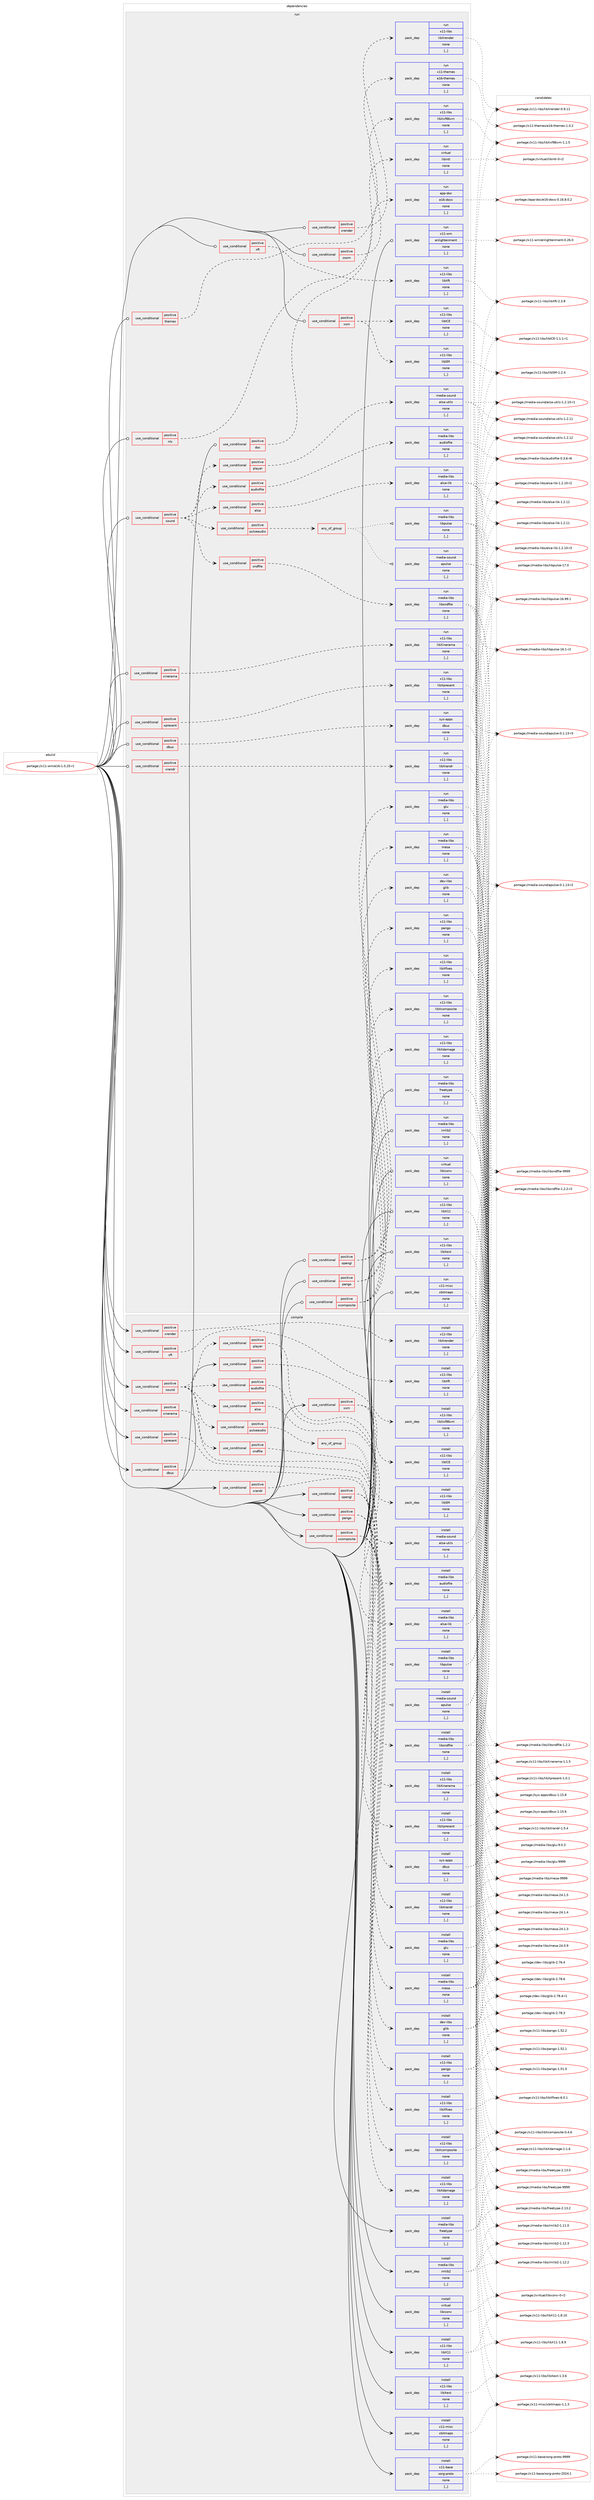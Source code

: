 digraph prolog {

# *************
# Graph options
# *************

newrank=true;
concentrate=true;
compound=true;
graph [rankdir=LR,fontname=Helvetica,fontsize=10,ranksep=1.5];#, ranksep=2.5, nodesep=0.2];
edge  [arrowhead=vee];
node  [fontname=Helvetica,fontsize=10];

# **********
# The ebuild
# **********

subgraph cluster_leftcol {
color=gray;
label=<<i>ebuild</i>>;
id [label="portage://x11-wm/e16-1.0.25-r1", color=red, width=4, href="../x11-wm/e16-1.0.25-r1.svg"];
}

# ****************
# The dependencies
# ****************

subgraph cluster_midcol {
color=gray;
label=<<i>dependencies</i>>;
subgraph cluster_compile {
fillcolor="#eeeeee";
style=filled;
label=<<i>compile</i>>;
subgraph cond580 {
dependency3620 [label=<<TABLE BORDER="0" CELLBORDER="1" CELLSPACING="0" CELLPADDING="4"><TR><TD ROWSPAN="3" CELLPADDING="10">use_conditional</TD></TR><TR><TD>positive</TD></TR><TR><TD>dbus</TD></TR></TABLE>>, shape=none, color=red];
subgraph pack2978 {
dependency3621 [label=<<TABLE BORDER="0" CELLBORDER="1" CELLSPACING="0" CELLPADDING="4" WIDTH="220"><TR><TD ROWSPAN="6" CELLPADDING="30">pack_dep</TD></TR><TR><TD WIDTH="110">install</TD></TR><TR><TD>sys-apps</TD></TR><TR><TD>dbus</TD></TR><TR><TD>none</TD></TR><TR><TD>[,,]</TD></TR></TABLE>>, shape=none, color=blue];
}
dependency3620:e -> dependency3621:w [weight=20,style="dashed",arrowhead="vee"];
}
id:e -> dependency3620:w [weight=20,style="solid",arrowhead="vee"];
subgraph cond581 {
dependency3622 [label=<<TABLE BORDER="0" CELLBORDER="1" CELLSPACING="0" CELLPADDING="4"><TR><TD ROWSPAN="3" CELLPADDING="10">use_conditional</TD></TR><TR><TD>positive</TD></TR><TR><TD>opengl</TD></TR></TABLE>>, shape=none, color=red];
subgraph pack2979 {
dependency3623 [label=<<TABLE BORDER="0" CELLBORDER="1" CELLSPACING="0" CELLPADDING="4" WIDTH="220"><TR><TD ROWSPAN="6" CELLPADDING="30">pack_dep</TD></TR><TR><TD WIDTH="110">install</TD></TR><TR><TD>media-libs</TD></TR><TR><TD>glu</TD></TR><TR><TD>none</TD></TR><TR><TD>[,,]</TD></TR></TABLE>>, shape=none, color=blue];
}
dependency3622:e -> dependency3623:w [weight=20,style="dashed",arrowhead="vee"];
subgraph pack2980 {
dependency3624 [label=<<TABLE BORDER="0" CELLBORDER="1" CELLSPACING="0" CELLPADDING="4" WIDTH="220"><TR><TD ROWSPAN="6" CELLPADDING="30">pack_dep</TD></TR><TR><TD WIDTH="110">install</TD></TR><TR><TD>media-libs</TD></TR><TR><TD>mesa</TD></TR><TR><TD>none</TD></TR><TR><TD>[,,]</TD></TR></TABLE>>, shape=none, color=blue];
}
dependency3622:e -> dependency3624:w [weight=20,style="dashed",arrowhead="vee"];
}
id:e -> dependency3622:w [weight=20,style="solid",arrowhead="vee"];
subgraph cond582 {
dependency3625 [label=<<TABLE BORDER="0" CELLBORDER="1" CELLSPACING="0" CELLPADDING="4"><TR><TD ROWSPAN="3" CELLPADDING="10">use_conditional</TD></TR><TR><TD>positive</TD></TR><TR><TD>pango</TD></TR></TABLE>>, shape=none, color=red];
subgraph pack2981 {
dependency3626 [label=<<TABLE BORDER="0" CELLBORDER="1" CELLSPACING="0" CELLPADDING="4" WIDTH="220"><TR><TD ROWSPAN="6" CELLPADDING="30">pack_dep</TD></TR><TR><TD WIDTH="110">install</TD></TR><TR><TD>dev-libs</TD></TR><TR><TD>glib</TD></TR><TR><TD>none</TD></TR><TR><TD>[,,]</TD></TR></TABLE>>, shape=none, color=blue];
}
dependency3625:e -> dependency3626:w [weight=20,style="dashed",arrowhead="vee"];
subgraph pack2982 {
dependency3627 [label=<<TABLE BORDER="0" CELLBORDER="1" CELLSPACING="0" CELLPADDING="4" WIDTH="220"><TR><TD ROWSPAN="6" CELLPADDING="30">pack_dep</TD></TR><TR><TD WIDTH="110">install</TD></TR><TR><TD>x11-libs</TD></TR><TR><TD>pango</TD></TR><TR><TD>none</TD></TR><TR><TD>[,,]</TD></TR></TABLE>>, shape=none, color=blue];
}
dependency3625:e -> dependency3627:w [weight=20,style="dashed",arrowhead="vee"];
}
id:e -> dependency3625:w [weight=20,style="solid",arrowhead="vee"];
subgraph cond583 {
dependency3628 [label=<<TABLE BORDER="0" CELLBORDER="1" CELLSPACING="0" CELLPADDING="4"><TR><TD ROWSPAN="3" CELLPADDING="10">use_conditional</TD></TR><TR><TD>positive</TD></TR><TR><TD>sound</TD></TR></TABLE>>, shape=none, color=red];
subgraph cond584 {
dependency3629 [label=<<TABLE BORDER="0" CELLBORDER="1" CELLSPACING="0" CELLPADDING="4"><TR><TD ROWSPAN="3" CELLPADDING="10">use_conditional</TD></TR><TR><TD>positive</TD></TR><TR><TD>alsa</TD></TR></TABLE>>, shape=none, color=red];
subgraph pack2983 {
dependency3630 [label=<<TABLE BORDER="0" CELLBORDER="1" CELLSPACING="0" CELLPADDING="4" WIDTH="220"><TR><TD ROWSPAN="6" CELLPADDING="30">pack_dep</TD></TR><TR><TD WIDTH="110">install</TD></TR><TR><TD>media-libs</TD></TR><TR><TD>alsa-lib</TD></TR><TR><TD>none</TD></TR><TR><TD>[,,]</TD></TR></TABLE>>, shape=none, color=blue];
}
dependency3629:e -> dependency3630:w [weight=20,style="dashed",arrowhead="vee"];
}
dependency3628:e -> dependency3629:w [weight=20,style="dashed",arrowhead="vee"];
subgraph cond585 {
dependency3631 [label=<<TABLE BORDER="0" CELLBORDER="1" CELLSPACING="0" CELLPADDING="4"><TR><TD ROWSPAN="3" CELLPADDING="10">use_conditional</TD></TR><TR><TD>positive</TD></TR><TR><TD>player</TD></TR></TABLE>>, shape=none, color=red];
subgraph pack2984 {
dependency3632 [label=<<TABLE BORDER="0" CELLBORDER="1" CELLSPACING="0" CELLPADDING="4" WIDTH="220"><TR><TD ROWSPAN="6" CELLPADDING="30">pack_dep</TD></TR><TR><TD WIDTH="110">install</TD></TR><TR><TD>media-sound</TD></TR><TR><TD>alsa-utils</TD></TR><TR><TD>none</TD></TR><TR><TD>[,,]</TD></TR></TABLE>>, shape=none, color=blue];
}
dependency3631:e -> dependency3632:w [weight=20,style="dashed",arrowhead="vee"];
}
dependency3628:e -> dependency3631:w [weight=20,style="dashed",arrowhead="vee"];
subgraph cond586 {
dependency3633 [label=<<TABLE BORDER="0" CELLBORDER="1" CELLSPACING="0" CELLPADDING="4"><TR><TD ROWSPAN="3" CELLPADDING="10">use_conditional</TD></TR><TR><TD>positive</TD></TR><TR><TD>pulseaudio</TD></TR></TABLE>>, shape=none, color=red];
subgraph any64 {
dependency3634 [label=<<TABLE BORDER="0" CELLBORDER="1" CELLSPACING="0" CELLPADDING="4"><TR><TD CELLPADDING="10">any_of_group</TD></TR></TABLE>>, shape=none, color=red];subgraph pack2985 {
dependency3635 [label=<<TABLE BORDER="0" CELLBORDER="1" CELLSPACING="0" CELLPADDING="4" WIDTH="220"><TR><TD ROWSPAN="6" CELLPADDING="30">pack_dep</TD></TR><TR><TD WIDTH="110">install</TD></TR><TR><TD>media-libs</TD></TR><TR><TD>libpulse</TD></TR><TR><TD>none</TD></TR><TR><TD>[,,]</TD></TR></TABLE>>, shape=none, color=blue];
}
dependency3634:e -> dependency3635:w [weight=20,style="dotted",arrowhead="oinv"];
subgraph pack2986 {
dependency3636 [label=<<TABLE BORDER="0" CELLBORDER="1" CELLSPACING="0" CELLPADDING="4" WIDTH="220"><TR><TD ROWSPAN="6" CELLPADDING="30">pack_dep</TD></TR><TR><TD WIDTH="110">install</TD></TR><TR><TD>media-sound</TD></TR><TR><TD>apulse</TD></TR><TR><TD>none</TD></TR><TR><TD>[,,]</TD></TR></TABLE>>, shape=none, color=blue];
}
dependency3634:e -> dependency3636:w [weight=20,style="dotted",arrowhead="oinv"];
}
dependency3633:e -> dependency3634:w [weight=20,style="dashed",arrowhead="vee"];
}
dependency3628:e -> dependency3633:w [weight=20,style="dashed",arrowhead="vee"];
subgraph cond587 {
dependency3637 [label=<<TABLE BORDER="0" CELLBORDER="1" CELLSPACING="0" CELLPADDING="4"><TR><TD ROWSPAN="3" CELLPADDING="10">use_conditional</TD></TR><TR><TD>positive</TD></TR><TR><TD>audiofile</TD></TR></TABLE>>, shape=none, color=red];
subgraph pack2987 {
dependency3638 [label=<<TABLE BORDER="0" CELLBORDER="1" CELLSPACING="0" CELLPADDING="4" WIDTH="220"><TR><TD ROWSPAN="6" CELLPADDING="30">pack_dep</TD></TR><TR><TD WIDTH="110">install</TD></TR><TR><TD>media-libs</TD></TR><TR><TD>audiofile</TD></TR><TR><TD>none</TD></TR><TR><TD>[,,]</TD></TR></TABLE>>, shape=none, color=blue];
}
dependency3637:e -> dependency3638:w [weight=20,style="dashed",arrowhead="vee"];
}
dependency3628:e -> dependency3637:w [weight=20,style="dashed",arrowhead="vee"];
subgraph cond588 {
dependency3639 [label=<<TABLE BORDER="0" CELLBORDER="1" CELLSPACING="0" CELLPADDING="4"><TR><TD ROWSPAN="3" CELLPADDING="10">use_conditional</TD></TR><TR><TD>positive</TD></TR><TR><TD>sndfile</TD></TR></TABLE>>, shape=none, color=red];
subgraph pack2988 {
dependency3640 [label=<<TABLE BORDER="0" CELLBORDER="1" CELLSPACING="0" CELLPADDING="4" WIDTH="220"><TR><TD ROWSPAN="6" CELLPADDING="30">pack_dep</TD></TR><TR><TD WIDTH="110">install</TD></TR><TR><TD>media-libs</TD></TR><TR><TD>libsndfile</TD></TR><TR><TD>none</TD></TR><TR><TD>[,,]</TD></TR></TABLE>>, shape=none, color=blue];
}
dependency3639:e -> dependency3640:w [weight=20,style="dashed",arrowhead="vee"];
}
dependency3628:e -> dependency3639:w [weight=20,style="dashed",arrowhead="vee"];
}
id:e -> dependency3628:w [weight=20,style="solid",arrowhead="vee"];
subgraph cond589 {
dependency3641 [label=<<TABLE BORDER="0" CELLBORDER="1" CELLSPACING="0" CELLPADDING="4"><TR><TD ROWSPAN="3" CELLPADDING="10">use_conditional</TD></TR><TR><TD>positive</TD></TR><TR><TD>xcomposite</TD></TR></TABLE>>, shape=none, color=red];
subgraph pack2989 {
dependency3642 [label=<<TABLE BORDER="0" CELLBORDER="1" CELLSPACING="0" CELLPADDING="4" WIDTH="220"><TR><TD ROWSPAN="6" CELLPADDING="30">pack_dep</TD></TR><TR><TD WIDTH="110">install</TD></TR><TR><TD>x11-libs</TD></TR><TR><TD>libXcomposite</TD></TR><TR><TD>none</TD></TR><TR><TD>[,,]</TD></TR></TABLE>>, shape=none, color=blue];
}
dependency3641:e -> dependency3642:w [weight=20,style="dashed",arrowhead="vee"];
subgraph pack2990 {
dependency3643 [label=<<TABLE BORDER="0" CELLBORDER="1" CELLSPACING="0" CELLPADDING="4" WIDTH="220"><TR><TD ROWSPAN="6" CELLPADDING="30">pack_dep</TD></TR><TR><TD WIDTH="110">install</TD></TR><TR><TD>x11-libs</TD></TR><TR><TD>libXdamage</TD></TR><TR><TD>none</TD></TR><TR><TD>[,,]</TD></TR></TABLE>>, shape=none, color=blue];
}
dependency3641:e -> dependency3643:w [weight=20,style="dashed",arrowhead="vee"];
subgraph pack2991 {
dependency3644 [label=<<TABLE BORDER="0" CELLBORDER="1" CELLSPACING="0" CELLPADDING="4" WIDTH="220"><TR><TD ROWSPAN="6" CELLPADDING="30">pack_dep</TD></TR><TR><TD WIDTH="110">install</TD></TR><TR><TD>x11-libs</TD></TR><TR><TD>libXfixes</TD></TR><TR><TD>none</TD></TR><TR><TD>[,,]</TD></TR></TABLE>>, shape=none, color=blue];
}
dependency3641:e -> dependency3644:w [weight=20,style="dashed",arrowhead="vee"];
}
id:e -> dependency3641:w [weight=20,style="solid",arrowhead="vee"];
subgraph cond590 {
dependency3645 [label=<<TABLE BORDER="0" CELLBORDER="1" CELLSPACING="0" CELLPADDING="4"><TR><TD ROWSPAN="3" CELLPADDING="10">use_conditional</TD></TR><TR><TD>positive</TD></TR><TR><TD>xft</TD></TR></TABLE>>, shape=none, color=red];
subgraph pack2992 {
dependency3646 [label=<<TABLE BORDER="0" CELLBORDER="1" CELLSPACING="0" CELLPADDING="4" WIDTH="220"><TR><TD ROWSPAN="6" CELLPADDING="30">pack_dep</TD></TR><TR><TD WIDTH="110">install</TD></TR><TR><TD>x11-libs</TD></TR><TR><TD>libXft</TD></TR><TR><TD>none</TD></TR><TR><TD>[,,]</TD></TR></TABLE>>, shape=none, color=blue];
}
dependency3645:e -> dependency3646:w [weight=20,style="dashed",arrowhead="vee"];
}
id:e -> dependency3645:w [weight=20,style="solid",arrowhead="vee"];
subgraph cond591 {
dependency3647 [label=<<TABLE BORDER="0" CELLBORDER="1" CELLSPACING="0" CELLPADDING="4"><TR><TD ROWSPAN="3" CELLPADDING="10">use_conditional</TD></TR><TR><TD>positive</TD></TR><TR><TD>xinerama</TD></TR></TABLE>>, shape=none, color=red];
subgraph pack2993 {
dependency3648 [label=<<TABLE BORDER="0" CELLBORDER="1" CELLSPACING="0" CELLPADDING="4" WIDTH="220"><TR><TD ROWSPAN="6" CELLPADDING="30">pack_dep</TD></TR><TR><TD WIDTH="110">install</TD></TR><TR><TD>x11-libs</TD></TR><TR><TD>libXinerama</TD></TR><TR><TD>none</TD></TR><TR><TD>[,,]</TD></TR></TABLE>>, shape=none, color=blue];
}
dependency3647:e -> dependency3648:w [weight=20,style="dashed",arrowhead="vee"];
}
id:e -> dependency3647:w [weight=20,style="solid",arrowhead="vee"];
subgraph cond592 {
dependency3649 [label=<<TABLE BORDER="0" CELLBORDER="1" CELLSPACING="0" CELLPADDING="4"><TR><TD ROWSPAN="3" CELLPADDING="10">use_conditional</TD></TR><TR><TD>positive</TD></TR><TR><TD>xpresent</TD></TR></TABLE>>, shape=none, color=red];
subgraph pack2994 {
dependency3650 [label=<<TABLE BORDER="0" CELLBORDER="1" CELLSPACING="0" CELLPADDING="4" WIDTH="220"><TR><TD ROWSPAN="6" CELLPADDING="30">pack_dep</TD></TR><TR><TD WIDTH="110">install</TD></TR><TR><TD>x11-libs</TD></TR><TR><TD>libXpresent</TD></TR><TR><TD>none</TD></TR><TR><TD>[,,]</TD></TR></TABLE>>, shape=none, color=blue];
}
dependency3649:e -> dependency3650:w [weight=20,style="dashed",arrowhead="vee"];
}
id:e -> dependency3649:w [weight=20,style="solid",arrowhead="vee"];
subgraph cond593 {
dependency3651 [label=<<TABLE BORDER="0" CELLBORDER="1" CELLSPACING="0" CELLPADDING="4"><TR><TD ROWSPAN="3" CELLPADDING="10">use_conditional</TD></TR><TR><TD>positive</TD></TR><TR><TD>xrandr</TD></TR></TABLE>>, shape=none, color=red];
subgraph pack2995 {
dependency3652 [label=<<TABLE BORDER="0" CELLBORDER="1" CELLSPACING="0" CELLPADDING="4" WIDTH="220"><TR><TD ROWSPAN="6" CELLPADDING="30">pack_dep</TD></TR><TR><TD WIDTH="110">install</TD></TR><TR><TD>x11-libs</TD></TR><TR><TD>libXrandr</TD></TR><TR><TD>none</TD></TR><TR><TD>[,,]</TD></TR></TABLE>>, shape=none, color=blue];
}
dependency3651:e -> dependency3652:w [weight=20,style="dashed",arrowhead="vee"];
}
id:e -> dependency3651:w [weight=20,style="solid",arrowhead="vee"];
subgraph cond594 {
dependency3653 [label=<<TABLE BORDER="0" CELLBORDER="1" CELLSPACING="0" CELLPADDING="4"><TR><TD ROWSPAN="3" CELLPADDING="10">use_conditional</TD></TR><TR><TD>positive</TD></TR><TR><TD>xrender</TD></TR></TABLE>>, shape=none, color=red];
subgraph pack2996 {
dependency3654 [label=<<TABLE BORDER="0" CELLBORDER="1" CELLSPACING="0" CELLPADDING="4" WIDTH="220"><TR><TD ROWSPAN="6" CELLPADDING="30">pack_dep</TD></TR><TR><TD WIDTH="110">install</TD></TR><TR><TD>x11-libs</TD></TR><TR><TD>libXrender</TD></TR><TR><TD>none</TD></TR><TR><TD>[,,]</TD></TR></TABLE>>, shape=none, color=blue];
}
dependency3653:e -> dependency3654:w [weight=20,style="dashed",arrowhead="vee"];
}
id:e -> dependency3653:w [weight=20,style="solid",arrowhead="vee"];
subgraph cond595 {
dependency3655 [label=<<TABLE BORDER="0" CELLBORDER="1" CELLSPACING="0" CELLPADDING="4"><TR><TD ROWSPAN="3" CELLPADDING="10">use_conditional</TD></TR><TR><TD>positive</TD></TR><TR><TD>xsm</TD></TR></TABLE>>, shape=none, color=red];
subgraph pack2997 {
dependency3656 [label=<<TABLE BORDER="0" CELLBORDER="1" CELLSPACING="0" CELLPADDING="4" WIDTH="220"><TR><TD ROWSPAN="6" CELLPADDING="30">pack_dep</TD></TR><TR><TD WIDTH="110">install</TD></TR><TR><TD>x11-libs</TD></TR><TR><TD>libICE</TD></TR><TR><TD>none</TD></TR><TR><TD>[,,]</TD></TR></TABLE>>, shape=none, color=blue];
}
dependency3655:e -> dependency3656:w [weight=20,style="dashed",arrowhead="vee"];
subgraph pack2998 {
dependency3657 [label=<<TABLE BORDER="0" CELLBORDER="1" CELLSPACING="0" CELLPADDING="4" WIDTH="220"><TR><TD ROWSPAN="6" CELLPADDING="30">pack_dep</TD></TR><TR><TD WIDTH="110">install</TD></TR><TR><TD>x11-libs</TD></TR><TR><TD>libSM</TD></TR><TR><TD>none</TD></TR><TR><TD>[,,]</TD></TR></TABLE>>, shape=none, color=blue];
}
dependency3655:e -> dependency3657:w [weight=20,style="dashed",arrowhead="vee"];
}
id:e -> dependency3655:w [weight=20,style="solid",arrowhead="vee"];
subgraph cond596 {
dependency3658 [label=<<TABLE BORDER="0" CELLBORDER="1" CELLSPACING="0" CELLPADDING="4"><TR><TD ROWSPAN="3" CELLPADDING="10">use_conditional</TD></TR><TR><TD>positive</TD></TR><TR><TD>zoom</TD></TR></TABLE>>, shape=none, color=red];
subgraph pack2999 {
dependency3659 [label=<<TABLE BORDER="0" CELLBORDER="1" CELLSPACING="0" CELLPADDING="4" WIDTH="220"><TR><TD ROWSPAN="6" CELLPADDING="30">pack_dep</TD></TR><TR><TD WIDTH="110">install</TD></TR><TR><TD>x11-libs</TD></TR><TR><TD>libXxf86vm</TD></TR><TR><TD>none</TD></TR><TR><TD>[,,]</TD></TR></TABLE>>, shape=none, color=blue];
}
dependency3658:e -> dependency3659:w [weight=20,style="dashed",arrowhead="vee"];
}
id:e -> dependency3658:w [weight=20,style="solid",arrowhead="vee"];
subgraph pack3000 {
dependency3660 [label=<<TABLE BORDER="0" CELLBORDER="1" CELLSPACING="0" CELLPADDING="4" WIDTH="220"><TR><TD ROWSPAN="6" CELLPADDING="30">pack_dep</TD></TR><TR><TD WIDTH="110">install</TD></TR><TR><TD>media-libs</TD></TR><TR><TD>freetype</TD></TR><TR><TD>none</TD></TR><TR><TD>[,,]</TD></TR></TABLE>>, shape=none, color=blue];
}
id:e -> dependency3660:w [weight=20,style="solid",arrowhead="vee"];
subgraph pack3001 {
dependency3661 [label=<<TABLE BORDER="0" CELLBORDER="1" CELLSPACING="0" CELLPADDING="4" WIDTH="220"><TR><TD ROWSPAN="6" CELLPADDING="30">pack_dep</TD></TR><TR><TD WIDTH="110">install</TD></TR><TR><TD>media-libs</TD></TR><TR><TD>imlib2</TD></TR><TR><TD>none</TD></TR><TR><TD>[,,]</TD></TR></TABLE>>, shape=none, color=blue];
}
id:e -> dependency3661:w [weight=20,style="solid",arrowhead="vee"];
subgraph pack3002 {
dependency3662 [label=<<TABLE BORDER="0" CELLBORDER="1" CELLSPACING="0" CELLPADDING="4" WIDTH="220"><TR><TD ROWSPAN="6" CELLPADDING="30">pack_dep</TD></TR><TR><TD WIDTH="110">install</TD></TR><TR><TD>virtual</TD></TR><TR><TD>libiconv</TD></TR><TR><TD>none</TD></TR><TR><TD>[,,]</TD></TR></TABLE>>, shape=none, color=blue];
}
id:e -> dependency3662:w [weight=20,style="solid",arrowhead="vee"];
subgraph pack3003 {
dependency3663 [label=<<TABLE BORDER="0" CELLBORDER="1" CELLSPACING="0" CELLPADDING="4" WIDTH="220"><TR><TD ROWSPAN="6" CELLPADDING="30">pack_dep</TD></TR><TR><TD WIDTH="110">install</TD></TR><TR><TD>x11-base</TD></TR><TR><TD>xorg-proto</TD></TR><TR><TD>none</TD></TR><TR><TD>[,,]</TD></TR></TABLE>>, shape=none, color=blue];
}
id:e -> dependency3663:w [weight=20,style="solid",arrowhead="vee"];
subgraph pack3004 {
dependency3664 [label=<<TABLE BORDER="0" CELLBORDER="1" CELLSPACING="0" CELLPADDING="4" WIDTH="220"><TR><TD ROWSPAN="6" CELLPADDING="30">pack_dep</TD></TR><TR><TD WIDTH="110">install</TD></TR><TR><TD>x11-libs</TD></TR><TR><TD>libX11</TD></TR><TR><TD>none</TD></TR><TR><TD>[,,]</TD></TR></TABLE>>, shape=none, color=blue];
}
id:e -> dependency3664:w [weight=20,style="solid",arrowhead="vee"];
subgraph pack3005 {
dependency3665 [label=<<TABLE BORDER="0" CELLBORDER="1" CELLSPACING="0" CELLPADDING="4" WIDTH="220"><TR><TD ROWSPAN="6" CELLPADDING="30">pack_dep</TD></TR><TR><TD WIDTH="110">install</TD></TR><TR><TD>x11-libs</TD></TR><TR><TD>libXext</TD></TR><TR><TD>none</TD></TR><TR><TD>[,,]</TD></TR></TABLE>>, shape=none, color=blue];
}
id:e -> dependency3665:w [weight=20,style="solid",arrowhead="vee"];
subgraph pack3006 {
dependency3666 [label=<<TABLE BORDER="0" CELLBORDER="1" CELLSPACING="0" CELLPADDING="4" WIDTH="220"><TR><TD ROWSPAN="6" CELLPADDING="30">pack_dep</TD></TR><TR><TD WIDTH="110">install</TD></TR><TR><TD>x11-misc</TD></TR><TR><TD>xbitmaps</TD></TR><TR><TD>none</TD></TR><TR><TD>[,,]</TD></TR></TABLE>>, shape=none, color=blue];
}
id:e -> dependency3666:w [weight=20,style="solid",arrowhead="vee"];
}
subgraph cluster_compileandrun {
fillcolor="#eeeeee";
style=filled;
label=<<i>compile and run</i>>;
}
subgraph cluster_run {
fillcolor="#eeeeee";
style=filled;
label=<<i>run</i>>;
subgraph cond597 {
dependency3667 [label=<<TABLE BORDER="0" CELLBORDER="1" CELLSPACING="0" CELLPADDING="4"><TR><TD ROWSPAN="3" CELLPADDING="10">use_conditional</TD></TR><TR><TD>positive</TD></TR><TR><TD>dbus</TD></TR></TABLE>>, shape=none, color=red];
subgraph pack3007 {
dependency3668 [label=<<TABLE BORDER="0" CELLBORDER="1" CELLSPACING="0" CELLPADDING="4" WIDTH="220"><TR><TD ROWSPAN="6" CELLPADDING="30">pack_dep</TD></TR><TR><TD WIDTH="110">run</TD></TR><TR><TD>sys-apps</TD></TR><TR><TD>dbus</TD></TR><TR><TD>none</TD></TR><TR><TD>[,,]</TD></TR></TABLE>>, shape=none, color=blue];
}
dependency3667:e -> dependency3668:w [weight=20,style="dashed",arrowhead="vee"];
}
id:e -> dependency3667:w [weight=20,style="solid",arrowhead="odot"];
subgraph cond598 {
dependency3669 [label=<<TABLE BORDER="0" CELLBORDER="1" CELLSPACING="0" CELLPADDING="4"><TR><TD ROWSPAN="3" CELLPADDING="10">use_conditional</TD></TR><TR><TD>positive</TD></TR><TR><TD>doc</TD></TR></TABLE>>, shape=none, color=red];
subgraph pack3008 {
dependency3670 [label=<<TABLE BORDER="0" CELLBORDER="1" CELLSPACING="0" CELLPADDING="4" WIDTH="220"><TR><TD ROWSPAN="6" CELLPADDING="30">pack_dep</TD></TR><TR><TD WIDTH="110">run</TD></TR><TR><TD>app-doc</TD></TR><TR><TD>e16-docs</TD></TR><TR><TD>none</TD></TR><TR><TD>[,,]</TD></TR></TABLE>>, shape=none, color=blue];
}
dependency3669:e -> dependency3670:w [weight=20,style="dashed",arrowhead="vee"];
}
id:e -> dependency3669:w [weight=20,style="solid",arrowhead="odot"];
subgraph cond599 {
dependency3671 [label=<<TABLE BORDER="0" CELLBORDER="1" CELLSPACING="0" CELLPADDING="4"><TR><TD ROWSPAN="3" CELLPADDING="10">use_conditional</TD></TR><TR><TD>positive</TD></TR><TR><TD>nls</TD></TR></TABLE>>, shape=none, color=red];
subgraph pack3009 {
dependency3672 [label=<<TABLE BORDER="0" CELLBORDER="1" CELLSPACING="0" CELLPADDING="4" WIDTH="220"><TR><TD ROWSPAN="6" CELLPADDING="30">pack_dep</TD></TR><TR><TD WIDTH="110">run</TD></TR><TR><TD>virtual</TD></TR><TR><TD>libintl</TD></TR><TR><TD>none</TD></TR><TR><TD>[,,]</TD></TR></TABLE>>, shape=none, color=blue];
}
dependency3671:e -> dependency3672:w [weight=20,style="dashed",arrowhead="vee"];
}
id:e -> dependency3671:w [weight=20,style="solid",arrowhead="odot"];
subgraph cond600 {
dependency3673 [label=<<TABLE BORDER="0" CELLBORDER="1" CELLSPACING="0" CELLPADDING="4"><TR><TD ROWSPAN="3" CELLPADDING="10">use_conditional</TD></TR><TR><TD>positive</TD></TR><TR><TD>opengl</TD></TR></TABLE>>, shape=none, color=red];
subgraph pack3010 {
dependency3674 [label=<<TABLE BORDER="0" CELLBORDER="1" CELLSPACING="0" CELLPADDING="4" WIDTH="220"><TR><TD ROWSPAN="6" CELLPADDING="30">pack_dep</TD></TR><TR><TD WIDTH="110">run</TD></TR><TR><TD>media-libs</TD></TR><TR><TD>glu</TD></TR><TR><TD>none</TD></TR><TR><TD>[,,]</TD></TR></TABLE>>, shape=none, color=blue];
}
dependency3673:e -> dependency3674:w [weight=20,style="dashed",arrowhead="vee"];
subgraph pack3011 {
dependency3675 [label=<<TABLE BORDER="0" CELLBORDER="1" CELLSPACING="0" CELLPADDING="4" WIDTH="220"><TR><TD ROWSPAN="6" CELLPADDING="30">pack_dep</TD></TR><TR><TD WIDTH="110">run</TD></TR><TR><TD>media-libs</TD></TR><TR><TD>mesa</TD></TR><TR><TD>none</TD></TR><TR><TD>[,,]</TD></TR></TABLE>>, shape=none, color=blue];
}
dependency3673:e -> dependency3675:w [weight=20,style="dashed",arrowhead="vee"];
}
id:e -> dependency3673:w [weight=20,style="solid",arrowhead="odot"];
subgraph cond601 {
dependency3676 [label=<<TABLE BORDER="0" CELLBORDER="1" CELLSPACING="0" CELLPADDING="4"><TR><TD ROWSPAN="3" CELLPADDING="10">use_conditional</TD></TR><TR><TD>positive</TD></TR><TR><TD>pango</TD></TR></TABLE>>, shape=none, color=red];
subgraph pack3012 {
dependency3677 [label=<<TABLE BORDER="0" CELLBORDER="1" CELLSPACING="0" CELLPADDING="4" WIDTH="220"><TR><TD ROWSPAN="6" CELLPADDING="30">pack_dep</TD></TR><TR><TD WIDTH="110">run</TD></TR><TR><TD>dev-libs</TD></TR><TR><TD>glib</TD></TR><TR><TD>none</TD></TR><TR><TD>[,,]</TD></TR></TABLE>>, shape=none, color=blue];
}
dependency3676:e -> dependency3677:w [weight=20,style="dashed",arrowhead="vee"];
subgraph pack3013 {
dependency3678 [label=<<TABLE BORDER="0" CELLBORDER="1" CELLSPACING="0" CELLPADDING="4" WIDTH="220"><TR><TD ROWSPAN="6" CELLPADDING="30">pack_dep</TD></TR><TR><TD WIDTH="110">run</TD></TR><TR><TD>x11-libs</TD></TR><TR><TD>pango</TD></TR><TR><TD>none</TD></TR><TR><TD>[,,]</TD></TR></TABLE>>, shape=none, color=blue];
}
dependency3676:e -> dependency3678:w [weight=20,style="dashed",arrowhead="vee"];
}
id:e -> dependency3676:w [weight=20,style="solid",arrowhead="odot"];
subgraph cond602 {
dependency3679 [label=<<TABLE BORDER="0" CELLBORDER="1" CELLSPACING="0" CELLPADDING="4"><TR><TD ROWSPAN="3" CELLPADDING="10">use_conditional</TD></TR><TR><TD>positive</TD></TR><TR><TD>sound</TD></TR></TABLE>>, shape=none, color=red];
subgraph cond603 {
dependency3680 [label=<<TABLE BORDER="0" CELLBORDER="1" CELLSPACING="0" CELLPADDING="4"><TR><TD ROWSPAN="3" CELLPADDING="10">use_conditional</TD></TR><TR><TD>positive</TD></TR><TR><TD>alsa</TD></TR></TABLE>>, shape=none, color=red];
subgraph pack3014 {
dependency3681 [label=<<TABLE BORDER="0" CELLBORDER="1" CELLSPACING="0" CELLPADDING="4" WIDTH="220"><TR><TD ROWSPAN="6" CELLPADDING="30">pack_dep</TD></TR><TR><TD WIDTH="110">run</TD></TR><TR><TD>media-libs</TD></TR><TR><TD>alsa-lib</TD></TR><TR><TD>none</TD></TR><TR><TD>[,,]</TD></TR></TABLE>>, shape=none, color=blue];
}
dependency3680:e -> dependency3681:w [weight=20,style="dashed",arrowhead="vee"];
}
dependency3679:e -> dependency3680:w [weight=20,style="dashed",arrowhead="vee"];
subgraph cond604 {
dependency3682 [label=<<TABLE BORDER="0" CELLBORDER="1" CELLSPACING="0" CELLPADDING="4"><TR><TD ROWSPAN="3" CELLPADDING="10">use_conditional</TD></TR><TR><TD>positive</TD></TR><TR><TD>player</TD></TR></TABLE>>, shape=none, color=red];
subgraph pack3015 {
dependency3683 [label=<<TABLE BORDER="0" CELLBORDER="1" CELLSPACING="0" CELLPADDING="4" WIDTH="220"><TR><TD ROWSPAN="6" CELLPADDING="30">pack_dep</TD></TR><TR><TD WIDTH="110">run</TD></TR><TR><TD>media-sound</TD></TR><TR><TD>alsa-utils</TD></TR><TR><TD>none</TD></TR><TR><TD>[,,]</TD></TR></TABLE>>, shape=none, color=blue];
}
dependency3682:e -> dependency3683:w [weight=20,style="dashed",arrowhead="vee"];
}
dependency3679:e -> dependency3682:w [weight=20,style="dashed",arrowhead="vee"];
subgraph cond605 {
dependency3684 [label=<<TABLE BORDER="0" CELLBORDER="1" CELLSPACING="0" CELLPADDING="4"><TR><TD ROWSPAN="3" CELLPADDING="10">use_conditional</TD></TR><TR><TD>positive</TD></TR><TR><TD>pulseaudio</TD></TR></TABLE>>, shape=none, color=red];
subgraph any65 {
dependency3685 [label=<<TABLE BORDER="0" CELLBORDER="1" CELLSPACING="0" CELLPADDING="4"><TR><TD CELLPADDING="10">any_of_group</TD></TR></TABLE>>, shape=none, color=red];subgraph pack3016 {
dependency3686 [label=<<TABLE BORDER="0" CELLBORDER="1" CELLSPACING="0" CELLPADDING="4" WIDTH="220"><TR><TD ROWSPAN="6" CELLPADDING="30">pack_dep</TD></TR><TR><TD WIDTH="110">run</TD></TR><TR><TD>media-libs</TD></TR><TR><TD>libpulse</TD></TR><TR><TD>none</TD></TR><TR><TD>[,,]</TD></TR></TABLE>>, shape=none, color=blue];
}
dependency3685:e -> dependency3686:w [weight=20,style="dotted",arrowhead="oinv"];
subgraph pack3017 {
dependency3687 [label=<<TABLE BORDER="0" CELLBORDER="1" CELLSPACING="0" CELLPADDING="4" WIDTH="220"><TR><TD ROWSPAN="6" CELLPADDING="30">pack_dep</TD></TR><TR><TD WIDTH="110">run</TD></TR><TR><TD>media-sound</TD></TR><TR><TD>apulse</TD></TR><TR><TD>none</TD></TR><TR><TD>[,,]</TD></TR></TABLE>>, shape=none, color=blue];
}
dependency3685:e -> dependency3687:w [weight=20,style="dotted",arrowhead="oinv"];
}
dependency3684:e -> dependency3685:w [weight=20,style="dashed",arrowhead="vee"];
}
dependency3679:e -> dependency3684:w [weight=20,style="dashed",arrowhead="vee"];
subgraph cond606 {
dependency3688 [label=<<TABLE BORDER="0" CELLBORDER="1" CELLSPACING="0" CELLPADDING="4"><TR><TD ROWSPAN="3" CELLPADDING="10">use_conditional</TD></TR><TR><TD>positive</TD></TR><TR><TD>audiofile</TD></TR></TABLE>>, shape=none, color=red];
subgraph pack3018 {
dependency3689 [label=<<TABLE BORDER="0" CELLBORDER="1" CELLSPACING="0" CELLPADDING="4" WIDTH="220"><TR><TD ROWSPAN="6" CELLPADDING="30">pack_dep</TD></TR><TR><TD WIDTH="110">run</TD></TR><TR><TD>media-libs</TD></TR><TR><TD>audiofile</TD></TR><TR><TD>none</TD></TR><TR><TD>[,,]</TD></TR></TABLE>>, shape=none, color=blue];
}
dependency3688:e -> dependency3689:w [weight=20,style="dashed",arrowhead="vee"];
}
dependency3679:e -> dependency3688:w [weight=20,style="dashed",arrowhead="vee"];
subgraph cond607 {
dependency3690 [label=<<TABLE BORDER="0" CELLBORDER="1" CELLSPACING="0" CELLPADDING="4"><TR><TD ROWSPAN="3" CELLPADDING="10">use_conditional</TD></TR><TR><TD>positive</TD></TR><TR><TD>sndfile</TD></TR></TABLE>>, shape=none, color=red];
subgraph pack3019 {
dependency3691 [label=<<TABLE BORDER="0" CELLBORDER="1" CELLSPACING="0" CELLPADDING="4" WIDTH="220"><TR><TD ROWSPAN="6" CELLPADDING="30">pack_dep</TD></TR><TR><TD WIDTH="110">run</TD></TR><TR><TD>media-libs</TD></TR><TR><TD>libsndfile</TD></TR><TR><TD>none</TD></TR><TR><TD>[,,]</TD></TR></TABLE>>, shape=none, color=blue];
}
dependency3690:e -> dependency3691:w [weight=20,style="dashed",arrowhead="vee"];
}
dependency3679:e -> dependency3690:w [weight=20,style="dashed",arrowhead="vee"];
}
id:e -> dependency3679:w [weight=20,style="solid",arrowhead="odot"];
subgraph cond608 {
dependency3692 [label=<<TABLE BORDER="0" CELLBORDER="1" CELLSPACING="0" CELLPADDING="4"><TR><TD ROWSPAN="3" CELLPADDING="10">use_conditional</TD></TR><TR><TD>positive</TD></TR><TR><TD>themes</TD></TR></TABLE>>, shape=none, color=red];
subgraph pack3020 {
dependency3693 [label=<<TABLE BORDER="0" CELLBORDER="1" CELLSPACING="0" CELLPADDING="4" WIDTH="220"><TR><TD ROWSPAN="6" CELLPADDING="30">pack_dep</TD></TR><TR><TD WIDTH="110">run</TD></TR><TR><TD>x11-themes</TD></TR><TR><TD>e16-themes</TD></TR><TR><TD>none</TD></TR><TR><TD>[,,]</TD></TR></TABLE>>, shape=none, color=blue];
}
dependency3692:e -> dependency3693:w [weight=20,style="dashed",arrowhead="vee"];
}
id:e -> dependency3692:w [weight=20,style="solid",arrowhead="odot"];
subgraph cond609 {
dependency3694 [label=<<TABLE BORDER="0" CELLBORDER="1" CELLSPACING="0" CELLPADDING="4"><TR><TD ROWSPAN="3" CELLPADDING="10">use_conditional</TD></TR><TR><TD>positive</TD></TR><TR><TD>xcomposite</TD></TR></TABLE>>, shape=none, color=red];
subgraph pack3021 {
dependency3695 [label=<<TABLE BORDER="0" CELLBORDER="1" CELLSPACING="0" CELLPADDING="4" WIDTH="220"><TR><TD ROWSPAN="6" CELLPADDING="30">pack_dep</TD></TR><TR><TD WIDTH="110">run</TD></TR><TR><TD>x11-libs</TD></TR><TR><TD>libXcomposite</TD></TR><TR><TD>none</TD></TR><TR><TD>[,,]</TD></TR></TABLE>>, shape=none, color=blue];
}
dependency3694:e -> dependency3695:w [weight=20,style="dashed",arrowhead="vee"];
subgraph pack3022 {
dependency3696 [label=<<TABLE BORDER="0" CELLBORDER="1" CELLSPACING="0" CELLPADDING="4" WIDTH="220"><TR><TD ROWSPAN="6" CELLPADDING="30">pack_dep</TD></TR><TR><TD WIDTH="110">run</TD></TR><TR><TD>x11-libs</TD></TR><TR><TD>libXdamage</TD></TR><TR><TD>none</TD></TR><TR><TD>[,,]</TD></TR></TABLE>>, shape=none, color=blue];
}
dependency3694:e -> dependency3696:w [weight=20,style="dashed",arrowhead="vee"];
subgraph pack3023 {
dependency3697 [label=<<TABLE BORDER="0" CELLBORDER="1" CELLSPACING="0" CELLPADDING="4" WIDTH="220"><TR><TD ROWSPAN="6" CELLPADDING="30">pack_dep</TD></TR><TR><TD WIDTH="110">run</TD></TR><TR><TD>x11-libs</TD></TR><TR><TD>libXfixes</TD></TR><TR><TD>none</TD></TR><TR><TD>[,,]</TD></TR></TABLE>>, shape=none, color=blue];
}
dependency3694:e -> dependency3697:w [weight=20,style="dashed",arrowhead="vee"];
}
id:e -> dependency3694:w [weight=20,style="solid",arrowhead="odot"];
subgraph cond610 {
dependency3698 [label=<<TABLE BORDER="0" CELLBORDER="1" CELLSPACING="0" CELLPADDING="4"><TR><TD ROWSPAN="3" CELLPADDING="10">use_conditional</TD></TR><TR><TD>positive</TD></TR><TR><TD>xft</TD></TR></TABLE>>, shape=none, color=red];
subgraph pack3024 {
dependency3699 [label=<<TABLE BORDER="0" CELLBORDER="1" CELLSPACING="0" CELLPADDING="4" WIDTH="220"><TR><TD ROWSPAN="6" CELLPADDING="30">pack_dep</TD></TR><TR><TD WIDTH="110">run</TD></TR><TR><TD>x11-libs</TD></TR><TR><TD>libXft</TD></TR><TR><TD>none</TD></TR><TR><TD>[,,]</TD></TR></TABLE>>, shape=none, color=blue];
}
dependency3698:e -> dependency3699:w [weight=20,style="dashed",arrowhead="vee"];
}
id:e -> dependency3698:w [weight=20,style="solid",arrowhead="odot"];
subgraph cond611 {
dependency3700 [label=<<TABLE BORDER="0" CELLBORDER="1" CELLSPACING="0" CELLPADDING="4"><TR><TD ROWSPAN="3" CELLPADDING="10">use_conditional</TD></TR><TR><TD>positive</TD></TR><TR><TD>xinerama</TD></TR></TABLE>>, shape=none, color=red];
subgraph pack3025 {
dependency3701 [label=<<TABLE BORDER="0" CELLBORDER="1" CELLSPACING="0" CELLPADDING="4" WIDTH="220"><TR><TD ROWSPAN="6" CELLPADDING="30">pack_dep</TD></TR><TR><TD WIDTH="110">run</TD></TR><TR><TD>x11-libs</TD></TR><TR><TD>libXinerama</TD></TR><TR><TD>none</TD></TR><TR><TD>[,,]</TD></TR></TABLE>>, shape=none, color=blue];
}
dependency3700:e -> dependency3701:w [weight=20,style="dashed",arrowhead="vee"];
}
id:e -> dependency3700:w [weight=20,style="solid",arrowhead="odot"];
subgraph cond612 {
dependency3702 [label=<<TABLE BORDER="0" CELLBORDER="1" CELLSPACING="0" CELLPADDING="4"><TR><TD ROWSPAN="3" CELLPADDING="10">use_conditional</TD></TR><TR><TD>positive</TD></TR><TR><TD>xpresent</TD></TR></TABLE>>, shape=none, color=red];
subgraph pack3026 {
dependency3703 [label=<<TABLE BORDER="0" CELLBORDER="1" CELLSPACING="0" CELLPADDING="4" WIDTH="220"><TR><TD ROWSPAN="6" CELLPADDING="30">pack_dep</TD></TR><TR><TD WIDTH="110">run</TD></TR><TR><TD>x11-libs</TD></TR><TR><TD>libXpresent</TD></TR><TR><TD>none</TD></TR><TR><TD>[,,]</TD></TR></TABLE>>, shape=none, color=blue];
}
dependency3702:e -> dependency3703:w [weight=20,style="dashed",arrowhead="vee"];
}
id:e -> dependency3702:w [weight=20,style="solid",arrowhead="odot"];
subgraph cond613 {
dependency3704 [label=<<TABLE BORDER="0" CELLBORDER="1" CELLSPACING="0" CELLPADDING="4"><TR><TD ROWSPAN="3" CELLPADDING="10">use_conditional</TD></TR><TR><TD>positive</TD></TR><TR><TD>xrandr</TD></TR></TABLE>>, shape=none, color=red];
subgraph pack3027 {
dependency3705 [label=<<TABLE BORDER="0" CELLBORDER="1" CELLSPACING="0" CELLPADDING="4" WIDTH="220"><TR><TD ROWSPAN="6" CELLPADDING="30">pack_dep</TD></TR><TR><TD WIDTH="110">run</TD></TR><TR><TD>x11-libs</TD></TR><TR><TD>libXrandr</TD></TR><TR><TD>none</TD></TR><TR><TD>[,,]</TD></TR></TABLE>>, shape=none, color=blue];
}
dependency3704:e -> dependency3705:w [weight=20,style="dashed",arrowhead="vee"];
}
id:e -> dependency3704:w [weight=20,style="solid",arrowhead="odot"];
subgraph cond614 {
dependency3706 [label=<<TABLE BORDER="0" CELLBORDER="1" CELLSPACING="0" CELLPADDING="4"><TR><TD ROWSPAN="3" CELLPADDING="10">use_conditional</TD></TR><TR><TD>positive</TD></TR><TR><TD>xrender</TD></TR></TABLE>>, shape=none, color=red];
subgraph pack3028 {
dependency3707 [label=<<TABLE BORDER="0" CELLBORDER="1" CELLSPACING="0" CELLPADDING="4" WIDTH="220"><TR><TD ROWSPAN="6" CELLPADDING="30">pack_dep</TD></TR><TR><TD WIDTH="110">run</TD></TR><TR><TD>x11-libs</TD></TR><TR><TD>libXrender</TD></TR><TR><TD>none</TD></TR><TR><TD>[,,]</TD></TR></TABLE>>, shape=none, color=blue];
}
dependency3706:e -> dependency3707:w [weight=20,style="dashed",arrowhead="vee"];
}
id:e -> dependency3706:w [weight=20,style="solid",arrowhead="odot"];
subgraph cond615 {
dependency3708 [label=<<TABLE BORDER="0" CELLBORDER="1" CELLSPACING="0" CELLPADDING="4"><TR><TD ROWSPAN="3" CELLPADDING="10">use_conditional</TD></TR><TR><TD>positive</TD></TR><TR><TD>xsm</TD></TR></TABLE>>, shape=none, color=red];
subgraph pack3029 {
dependency3709 [label=<<TABLE BORDER="0" CELLBORDER="1" CELLSPACING="0" CELLPADDING="4" WIDTH="220"><TR><TD ROWSPAN="6" CELLPADDING="30">pack_dep</TD></TR><TR><TD WIDTH="110">run</TD></TR><TR><TD>x11-libs</TD></TR><TR><TD>libICE</TD></TR><TR><TD>none</TD></TR><TR><TD>[,,]</TD></TR></TABLE>>, shape=none, color=blue];
}
dependency3708:e -> dependency3709:w [weight=20,style="dashed",arrowhead="vee"];
subgraph pack3030 {
dependency3710 [label=<<TABLE BORDER="0" CELLBORDER="1" CELLSPACING="0" CELLPADDING="4" WIDTH="220"><TR><TD ROWSPAN="6" CELLPADDING="30">pack_dep</TD></TR><TR><TD WIDTH="110">run</TD></TR><TR><TD>x11-libs</TD></TR><TR><TD>libSM</TD></TR><TR><TD>none</TD></TR><TR><TD>[,,]</TD></TR></TABLE>>, shape=none, color=blue];
}
dependency3708:e -> dependency3710:w [weight=20,style="dashed",arrowhead="vee"];
}
id:e -> dependency3708:w [weight=20,style="solid",arrowhead="odot"];
subgraph cond616 {
dependency3711 [label=<<TABLE BORDER="0" CELLBORDER="1" CELLSPACING="0" CELLPADDING="4"><TR><TD ROWSPAN="3" CELLPADDING="10">use_conditional</TD></TR><TR><TD>positive</TD></TR><TR><TD>zoom</TD></TR></TABLE>>, shape=none, color=red];
subgraph pack3031 {
dependency3712 [label=<<TABLE BORDER="0" CELLBORDER="1" CELLSPACING="0" CELLPADDING="4" WIDTH="220"><TR><TD ROWSPAN="6" CELLPADDING="30">pack_dep</TD></TR><TR><TD WIDTH="110">run</TD></TR><TR><TD>x11-libs</TD></TR><TR><TD>libXxf86vm</TD></TR><TR><TD>none</TD></TR><TR><TD>[,,]</TD></TR></TABLE>>, shape=none, color=blue];
}
dependency3711:e -> dependency3712:w [weight=20,style="dashed",arrowhead="vee"];
}
id:e -> dependency3711:w [weight=20,style="solid",arrowhead="odot"];
subgraph pack3032 {
dependency3713 [label=<<TABLE BORDER="0" CELLBORDER="1" CELLSPACING="0" CELLPADDING="4" WIDTH="220"><TR><TD ROWSPAN="6" CELLPADDING="30">pack_dep</TD></TR><TR><TD WIDTH="110">run</TD></TR><TR><TD>media-libs</TD></TR><TR><TD>freetype</TD></TR><TR><TD>none</TD></TR><TR><TD>[,,]</TD></TR></TABLE>>, shape=none, color=blue];
}
id:e -> dependency3713:w [weight=20,style="solid",arrowhead="odot"];
subgraph pack3033 {
dependency3714 [label=<<TABLE BORDER="0" CELLBORDER="1" CELLSPACING="0" CELLPADDING="4" WIDTH="220"><TR><TD ROWSPAN="6" CELLPADDING="30">pack_dep</TD></TR><TR><TD WIDTH="110">run</TD></TR><TR><TD>media-libs</TD></TR><TR><TD>imlib2</TD></TR><TR><TD>none</TD></TR><TR><TD>[,,]</TD></TR></TABLE>>, shape=none, color=blue];
}
id:e -> dependency3714:w [weight=20,style="solid",arrowhead="odot"];
subgraph pack3034 {
dependency3715 [label=<<TABLE BORDER="0" CELLBORDER="1" CELLSPACING="0" CELLPADDING="4" WIDTH="220"><TR><TD ROWSPAN="6" CELLPADDING="30">pack_dep</TD></TR><TR><TD WIDTH="110">run</TD></TR><TR><TD>virtual</TD></TR><TR><TD>libiconv</TD></TR><TR><TD>none</TD></TR><TR><TD>[,,]</TD></TR></TABLE>>, shape=none, color=blue];
}
id:e -> dependency3715:w [weight=20,style="solid",arrowhead="odot"];
subgraph pack3035 {
dependency3716 [label=<<TABLE BORDER="0" CELLBORDER="1" CELLSPACING="0" CELLPADDING="4" WIDTH="220"><TR><TD ROWSPAN="6" CELLPADDING="30">pack_dep</TD></TR><TR><TD WIDTH="110">run</TD></TR><TR><TD>x11-libs</TD></TR><TR><TD>libX11</TD></TR><TR><TD>none</TD></TR><TR><TD>[,,]</TD></TR></TABLE>>, shape=none, color=blue];
}
id:e -> dependency3716:w [weight=20,style="solid",arrowhead="odot"];
subgraph pack3036 {
dependency3717 [label=<<TABLE BORDER="0" CELLBORDER="1" CELLSPACING="0" CELLPADDING="4" WIDTH="220"><TR><TD ROWSPAN="6" CELLPADDING="30">pack_dep</TD></TR><TR><TD WIDTH="110">run</TD></TR><TR><TD>x11-libs</TD></TR><TR><TD>libXext</TD></TR><TR><TD>none</TD></TR><TR><TD>[,,]</TD></TR></TABLE>>, shape=none, color=blue];
}
id:e -> dependency3717:w [weight=20,style="solid",arrowhead="odot"];
subgraph pack3037 {
dependency3718 [label=<<TABLE BORDER="0" CELLBORDER="1" CELLSPACING="0" CELLPADDING="4" WIDTH="220"><TR><TD ROWSPAN="6" CELLPADDING="30">pack_dep</TD></TR><TR><TD WIDTH="110">run</TD></TR><TR><TD>x11-misc</TD></TR><TR><TD>xbitmaps</TD></TR><TR><TD>none</TD></TR><TR><TD>[,,]</TD></TR></TABLE>>, shape=none, color=blue];
}
id:e -> dependency3718:w [weight=20,style="solid",arrowhead="odot"];
subgraph pack3038 {
dependency3719 [label=<<TABLE BORDER="0" CELLBORDER="1" CELLSPACING="0" CELLPADDING="4" WIDTH="220"><TR><TD ROWSPAN="6" CELLPADDING="30">pack_dep</TD></TR><TR><TD WIDTH="110">run</TD></TR><TR><TD>x11-wm</TD></TR><TR><TD>enlightenment</TD></TR><TR><TD>none</TD></TR><TR><TD>[,,]</TD></TR></TABLE>>, shape=none, color=blue];
}
id:e -> dependency3719:w [weight=20,style="solid",arrowhead="odot"];
}
}

# **************
# The candidates
# **************

subgraph cluster_choices {
rank=same;
color=gray;
label=<<i>candidates</i>>;

subgraph choice2978 {
color=black;
nodesep=1;
choice1151211154597112112115471009811711545494649534656 [label="portage://sys-apps/dbus-1.15.8", color=red, width=4,href="../sys-apps/dbus-1.15.8.svg"];
choice1151211154597112112115471009811711545494649534654 [label="portage://sys-apps/dbus-1.15.6", color=red, width=4,href="../sys-apps/dbus-1.15.6.svg"];
dependency3621:e -> choice1151211154597112112115471009811711545494649534656:w [style=dotted,weight="100"];
dependency3621:e -> choice1151211154597112112115471009811711545494649534654:w [style=dotted,weight="100"];
}
subgraph choice2979 {
color=black;
nodesep=1;
choice109101100105974510810598115471031081174557575757 [label="portage://media-libs/glu-9999", color=red, width=4,href="../media-libs/glu-9999.svg"];
choice10910110010597451081059811547103108117455746484651 [label="portage://media-libs/glu-9.0.3", color=red, width=4,href="../media-libs/glu-9.0.3.svg"];
dependency3623:e -> choice109101100105974510810598115471031081174557575757:w [style=dotted,weight="100"];
dependency3623:e -> choice10910110010597451081059811547103108117455746484651:w [style=dotted,weight="100"];
}
subgraph choice2980 {
color=black;
nodesep=1;
choice10910110010597451081059811547109101115974557575757 [label="portage://media-libs/mesa-9999", color=red, width=4,href="../media-libs/mesa-9999.svg"];
choice109101100105974510810598115471091011159745505246494653 [label="portage://media-libs/mesa-24.1.5", color=red, width=4,href="../media-libs/mesa-24.1.5.svg"];
choice109101100105974510810598115471091011159745505246494652 [label="portage://media-libs/mesa-24.1.4", color=red, width=4,href="../media-libs/mesa-24.1.4.svg"];
choice109101100105974510810598115471091011159745505246494651 [label="portage://media-libs/mesa-24.1.3", color=red, width=4,href="../media-libs/mesa-24.1.3.svg"];
choice109101100105974510810598115471091011159745505246484657 [label="portage://media-libs/mesa-24.0.9", color=red, width=4,href="../media-libs/mesa-24.0.9.svg"];
dependency3624:e -> choice10910110010597451081059811547109101115974557575757:w [style=dotted,weight="100"];
dependency3624:e -> choice109101100105974510810598115471091011159745505246494653:w [style=dotted,weight="100"];
dependency3624:e -> choice109101100105974510810598115471091011159745505246494652:w [style=dotted,weight="100"];
dependency3624:e -> choice109101100105974510810598115471091011159745505246494651:w [style=dotted,weight="100"];
dependency3624:e -> choice109101100105974510810598115471091011159745505246484657:w [style=dotted,weight="100"];
}
subgraph choice2981 {
color=black;
nodesep=1;
choice1001011184510810598115471031081059845504655564654 [label="portage://dev-libs/glib-2.78.6", color=red, width=4,href="../dev-libs/glib-2.78.6.svg"];
choice10010111845108105981154710310810598455046555646524511449 [label="portage://dev-libs/glib-2.78.4-r1", color=red, width=4,href="../dev-libs/glib-2.78.4-r1.svg"];
choice1001011184510810598115471031081059845504655564651 [label="portage://dev-libs/glib-2.78.3", color=red, width=4,href="../dev-libs/glib-2.78.3.svg"];
choice1001011184510810598115471031081059845504655544652 [label="portage://dev-libs/glib-2.76.4", color=red, width=4,href="../dev-libs/glib-2.76.4.svg"];
dependency3626:e -> choice1001011184510810598115471031081059845504655564654:w [style=dotted,weight="100"];
dependency3626:e -> choice10010111845108105981154710310810598455046555646524511449:w [style=dotted,weight="100"];
dependency3626:e -> choice1001011184510810598115471031081059845504655564651:w [style=dotted,weight="100"];
dependency3626:e -> choice1001011184510810598115471031081059845504655544652:w [style=dotted,weight="100"];
}
subgraph choice2982 {
color=black;
nodesep=1;
choice12049494510810598115471129711010311145494653504650 [label="portage://x11-libs/pango-1.52.2", color=red, width=4,href="../x11-libs/pango-1.52.2.svg"];
choice12049494510810598115471129711010311145494653504649 [label="portage://x11-libs/pango-1.52.1", color=red, width=4,href="../x11-libs/pango-1.52.1.svg"];
choice12049494510810598115471129711010311145494653494648 [label="portage://x11-libs/pango-1.51.0", color=red, width=4,href="../x11-libs/pango-1.51.0.svg"];
dependency3627:e -> choice12049494510810598115471129711010311145494653504650:w [style=dotted,weight="100"];
dependency3627:e -> choice12049494510810598115471129711010311145494653504649:w [style=dotted,weight="100"];
dependency3627:e -> choice12049494510810598115471129711010311145494653494648:w [style=dotted,weight="100"];
}
subgraph choice2983 {
color=black;
nodesep=1;
choice109101100105974510810598115479710811597451081059845494650464950 [label="portage://media-libs/alsa-lib-1.2.12", color=red, width=4,href="../media-libs/alsa-lib-1.2.12.svg"];
choice109101100105974510810598115479710811597451081059845494650464949 [label="portage://media-libs/alsa-lib-1.2.11", color=red, width=4,href="../media-libs/alsa-lib-1.2.11.svg"];
choice1091011001059745108105981154797108115974510810598454946504649484511451 [label="portage://media-libs/alsa-lib-1.2.10-r3", color=red, width=4,href="../media-libs/alsa-lib-1.2.10-r3.svg"];
choice1091011001059745108105981154797108115974510810598454946504649484511450 [label="portage://media-libs/alsa-lib-1.2.10-r2", color=red, width=4,href="../media-libs/alsa-lib-1.2.10-r2.svg"];
dependency3630:e -> choice109101100105974510810598115479710811597451081059845494650464950:w [style=dotted,weight="100"];
dependency3630:e -> choice109101100105974510810598115479710811597451081059845494650464949:w [style=dotted,weight="100"];
dependency3630:e -> choice1091011001059745108105981154797108115974510810598454946504649484511451:w [style=dotted,weight="100"];
dependency3630:e -> choice1091011001059745108105981154797108115974510810598454946504649484511450:w [style=dotted,weight="100"];
}
subgraph choice2984 {
color=black;
nodesep=1;
choice10910110010597451151111171101004797108115974511711610510811545494650464950 [label="portage://media-sound/alsa-utils-1.2.12", color=red, width=4,href="../media-sound/alsa-utils-1.2.12.svg"];
choice10910110010597451151111171101004797108115974511711610510811545494650464949 [label="portage://media-sound/alsa-utils-1.2.11", color=red, width=4,href="../media-sound/alsa-utils-1.2.11.svg"];
choice109101100105974511511111711010047971081159745117116105108115454946504649484511449 [label="portage://media-sound/alsa-utils-1.2.10-r1", color=red, width=4,href="../media-sound/alsa-utils-1.2.10-r1.svg"];
dependency3632:e -> choice10910110010597451151111171101004797108115974511711610510811545494650464950:w [style=dotted,weight="100"];
dependency3632:e -> choice10910110010597451151111171101004797108115974511711610510811545494650464949:w [style=dotted,weight="100"];
dependency3632:e -> choice109101100105974511511111711010047971081159745117116105108115454946504649484511449:w [style=dotted,weight="100"];
}
subgraph choice2985 {
color=black;
nodesep=1;
choice10910110010597451081059811547108105981121171081151014549554648 [label="portage://media-libs/libpulse-17.0", color=red, width=4,href="../media-libs/libpulse-17.0.svg"];
choice10910110010597451081059811547108105981121171081151014549544657574649 [label="portage://media-libs/libpulse-16.99.1", color=red, width=4,href="../media-libs/libpulse-16.99.1.svg"];
choice109101100105974510810598115471081059811211710811510145495446494511450 [label="portage://media-libs/libpulse-16.1-r2", color=red, width=4,href="../media-libs/libpulse-16.1-r2.svg"];
dependency3635:e -> choice10910110010597451081059811547108105981121171081151014549554648:w [style=dotted,weight="100"];
dependency3635:e -> choice10910110010597451081059811547108105981121171081151014549544657574649:w [style=dotted,weight="100"];
dependency3635:e -> choice109101100105974510810598115471081059811211710811510145495446494511450:w [style=dotted,weight="100"];
}
subgraph choice2986 {
color=black;
nodesep=1;
choice10910110010597451151111171101004797112117108115101454846494649514511451 [label="portage://media-sound/apulse-0.1.13-r3", color=red, width=4,href="../media-sound/apulse-0.1.13-r3.svg"];
choice10910110010597451151111171101004797112117108115101454846494649514511450 [label="portage://media-sound/apulse-0.1.13-r2", color=red, width=4,href="../media-sound/apulse-0.1.13-r2.svg"];
dependency3636:e -> choice10910110010597451151111171101004797112117108115101454846494649514511451:w [style=dotted,weight="100"];
dependency3636:e -> choice10910110010597451151111171101004797112117108115101454846494649514511450:w [style=dotted,weight="100"];
}
subgraph choice2987 {
color=black;
nodesep=1;
choice10910110010597451081059811547971171001051111021051081014548465146544511454 [label="portage://media-libs/audiofile-0.3.6-r6", color=red, width=4,href="../media-libs/audiofile-0.3.6-r6.svg"];
dependency3638:e -> choice10910110010597451081059811547971171001051111021051081014548465146544511454:w [style=dotted,weight="100"];
}
subgraph choice2988 {
color=black;
nodesep=1;
choice10910110010597451081059811547108105981151101001021051081014557575757 [label="portage://media-libs/libsndfile-9999", color=red, width=4,href="../media-libs/libsndfile-9999.svg"];
choice10910110010597451081059811547108105981151101001021051081014549465046504511450 [label="portage://media-libs/libsndfile-1.2.2-r2", color=red, width=4,href="../media-libs/libsndfile-1.2.2-r2.svg"];
choice1091011001059745108105981154710810598115110100102105108101454946504650 [label="portage://media-libs/libsndfile-1.2.2", color=red, width=4,href="../media-libs/libsndfile-1.2.2.svg"];
dependency3640:e -> choice10910110010597451081059811547108105981151101001021051081014557575757:w [style=dotted,weight="100"];
dependency3640:e -> choice10910110010597451081059811547108105981151101001021051081014549465046504511450:w [style=dotted,weight="100"];
dependency3640:e -> choice1091011001059745108105981154710810598115110100102105108101454946504650:w [style=dotted,weight="100"];
}
subgraph choice2989 {
color=black;
nodesep=1;
choice1204949451081059811547108105988899111109112111115105116101454846524654 [label="portage://x11-libs/libXcomposite-0.4.6", color=red, width=4,href="../x11-libs/libXcomposite-0.4.6.svg"];
dependency3642:e -> choice1204949451081059811547108105988899111109112111115105116101454846524654:w [style=dotted,weight="100"];
}
subgraph choice2990 {
color=black;
nodesep=1;
choice120494945108105981154710810598881009710997103101454946494654 [label="portage://x11-libs/libXdamage-1.1.6", color=red, width=4,href="../x11-libs/libXdamage-1.1.6.svg"];
dependency3643:e -> choice120494945108105981154710810598881009710997103101454946494654:w [style=dotted,weight="100"];
}
subgraph choice2991 {
color=black;
nodesep=1;
choice12049494510810598115471081059888102105120101115455446484649 [label="portage://x11-libs/libXfixes-6.0.1", color=red, width=4,href="../x11-libs/libXfixes-6.0.1.svg"];
dependency3644:e -> choice12049494510810598115471081059888102105120101115455446484649:w [style=dotted,weight="100"];
}
subgraph choice2992 {
color=black;
nodesep=1;
choice12049494510810598115471081059888102116455046514656 [label="portage://x11-libs/libXft-2.3.8", color=red, width=4,href="../x11-libs/libXft-2.3.8.svg"];
dependency3646:e -> choice12049494510810598115471081059888102116455046514656:w [style=dotted,weight="100"];
}
subgraph choice2993 {
color=black;
nodesep=1;
choice120494945108105981154710810598881051101011149710997454946494653 [label="portage://x11-libs/libXinerama-1.1.5", color=red, width=4,href="../x11-libs/libXinerama-1.1.5.svg"];
dependency3648:e -> choice120494945108105981154710810598881051101011149710997454946494653:w [style=dotted,weight="100"];
}
subgraph choice2994 {
color=black;
nodesep=1;
choice12049494510810598115471081059888112114101115101110116454946484649 [label="portage://x11-libs/libXpresent-1.0.1", color=red, width=4,href="../x11-libs/libXpresent-1.0.1.svg"];
dependency3650:e -> choice12049494510810598115471081059888112114101115101110116454946484649:w [style=dotted,weight="100"];
}
subgraph choice2995 {
color=black;
nodesep=1;
choice1204949451081059811547108105988811497110100114454946534652 [label="portage://x11-libs/libXrandr-1.5.4", color=red, width=4,href="../x11-libs/libXrandr-1.5.4.svg"];
dependency3652:e -> choice1204949451081059811547108105988811497110100114454946534652:w [style=dotted,weight="100"];
}
subgraph choice2996 {
color=black;
nodesep=1;
choice1204949451081059811547108105988811410111010010111445484657464949 [label="portage://x11-libs/libXrender-0.9.11", color=red, width=4,href="../x11-libs/libXrender-0.9.11.svg"];
dependency3654:e -> choice1204949451081059811547108105988811410111010010111445484657464949:w [style=dotted,weight="100"];
}
subgraph choice2997 {
color=black;
nodesep=1;
choice1204949451081059811547108105987367694549464946494511449 [label="portage://x11-libs/libICE-1.1.1-r1", color=red, width=4,href="../x11-libs/libICE-1.1.1-r1.svg"];
dependency3656:e -> choice1204949451081059811547108105987367694549464946494511449:w [style=dotted,weight="100"];
}
subgraph choice2998 {
color=black;
nodesep=1;
choice1204949451081059811547108105988377454946504652 [label="portage://x11-libs/libSM-1.2.4", color=red, width=4,href="../x11-libs/libSM-1.2.4.svg"];
dependency3657:e -> choice1204949451081059811547108105988377454946504652:w [style=dotted,weight="100"];
}
subgraph choice2999 {
color=black;
nodesep=1;
choice120494945108105981154710810598881201025654118109454946494653 [label="portage://x11-libs/libXxf86vm-1.1.5", color=red, width=4,href="../x11-libs/libXxf86vm-1.1.5.svg"];
dependency3659:e -> choice120494945108105981154710810598881201025654118109454946494653:w [style=dotted,weight="100"];
}
subgraph choice3000 {
color=black;
nodesep=1;
choice109101100105974510810598115471021141011011161211121014557575757 [label="portage://media-libs/freetype-9999", color=red, width=4,href="../media-libs/freetype-9999.svg"];
choice1091011001059745108105981154710211410110111612111210145504649514650 [label="portage://media-libs/freetype-2.13.2", color=red, width=4,href="../media-libs/freetype-2.13.2.svg"];
choice1091011001059745108105981154710211410110111612111210145504649514648 [label="portage://media-libs/freetype-2.13.0", color=red, width=4,href="../media-libs/freetype-2.13.0.svg"];
dependency3660:e -> choice109101100105974510810598115471021141011011161211121014557575757:w [style=dotted,weight="100"];
dependency3660:e -> choice1091011001059745108105981154710211410110111612111210145504649514650:w [style=dotted,weight="100"];
dependency3660:e -> choice1091011001059745108105981154710211410110111612111210145504649514648:w [style=dotted,weight="100"];
}
subgraph choice3001 {
color=black;
nodesep=1;
choice10910110010597451081059811547105109108105985045494649504651 [label="portage://media-libs/imlib2-1.12.3", color=red, width=4,href="../media-libs/imlib2-1.12.3.svg"];
choice10910110010597451081059811547105109108105985045494649504650 [label="portage://media-libs/imlib2-1.12.2", color=red, width=4,href="../media-libs/imlib2-1.12.2.svg"];
choice10910110010597451081059811547105109108105985045494649494648 [label="portage://media-libs/imlib2-1.11.0", color=red, width=4,href="../media-libs/imlib2-1.11.0.svg"];
dependency3661:e -> choice10910110010597451081059811547105109108105985045494649504651:w [style=dotted,weight="100"];
dependency3661:e -> choice10910110010597451081059811547105109108105985045494649504650:w [style=dotted,weight="100"];
dependency3661:e -> choice10910110010597451081059811547105109108105985045494649494648:w [style=dotted,weight="100"];
}
subgraph choice3002 {
color=black;
nodesep=1;
choice1181051141161179710847108105981059911111011845484511450 [label="portage://virtual/libiconv-0-r2", color=red, width=4,href="../virtual/libiconv-0-r2.svg"];
dependency3662:e -> choice1181051141161179710847108105981059911111011845484511450:w [style=dotted,weight="100"];
}
subgraph choice3003 {
color=black;
nodesep=1;
choice120494945989711510147120111114103451121141111161114557575757 [label="portage://x11-base/xorg-proto-9999", color=red, width=4,href="../x11-base/xorg-proto-9999.svg"];
choice1204949459897115101471201111141034511211411111611145504850524649 [label="portage://x11-base/xorg-proto-2024.1", color=red, width=4,href="../x11-base/xorg-proto-2024.1.svg"];
dependency3663:e -> choice120494945989711510147120111114103451121141111161114557575757:w [style=dotted,weight="100"];
dependency3663:e -> choice1204949459897115101471201111141034511211411111611145504850524649:w [style=dotted,weight="100"];
}
subgraph choice3004 {
color=black;
nodesep=1;
choice12049494510810598115471081059888494945494656464948 [label="portage://x11-libs/libX11-1.8.10", color=red, width=4,href="../x11-libs/libX11-1.8.10.svg"];
choice120494945108105981154710810598884949454946564657 [label="portage://x11-libs/libX11-1.8.9", color=red, width=4,href="../x11-libs/libX11-1.8.9.svg"];
dependency3664:e -> choice12049494510810598115471081059888494945494656464948:w [style=dotted,weight="100"];
dependency3664:e -> choice120494945108105981154710810598884949454946564657:w [style=dotted,weight="100"];
}
subgraph choice3005 {
color=black;
nodesep=1;
choice12049494510810598115471081059888101120116454946514654 [label="portage://x11-libs/libXext-1.3.6", color=red, width=4,href="../x11-libs/libXext-1.3.6.svg"];
dependency3665:e -> choice12049494510810598115471081059888101120116454946514654:w [style=dotted,weight="100"];
}
subgraph choice3006 {
color=black;
nodesep=1;
choice12049494510910511599471209810511610997112115454946494651 [label="portage://x11-misc/xbitmaps-1.1.3", color=red, width=4,href="../x11-misc/xbitmaps-1.1.3.svg"];
dependency3666:e -> choice12049494510910511599471209810511610997112115454946494651:w [style=dotted,weight="100"];
}
subgraph choice3007 {
color=black;
nodesep=1;
choice1151211154597112112115471009811711545494649534656 [label="portage://sys-apps/dbus-1.15.8", color=red, width=4,href="../sys-apps/dbus-1.15.8.svg"];
choice1151211154597112112115471009811711545494649534654 [label="portage://sys-apps/dbus-1.15.6", color=red, width=4,href="../sys-apps/dbus-1.15.6.svg"];
dependency3668:e -> choice1151211154597112112115471009811711545494649534656:w [style=dotted,weight="100"];
dependency3668:e -> choice1151211154597112112115471009811711545494649534654:w [style=dotted,weight="100"];
}
subgraph choice3008 {
color=black;
nodesep=1;
choice97112112451001119947101495445100111991154548464954465646484650 [label="portage://app-doc/e16-docs-0.16.8.0.2", color=red, width=4,href="../app-doc/e16-docs-0.16.8.0.2.svg"];
dependency3670:e -> choice97112112451001119947101495445100111991154548464954465646484650:w [style=dotted,weight="100"];
}
subgraph choice3009 {
color=black;
nodesep=1;
choice11810511411611797108471081059810511011610845484511450 [label="portage://virtual/libintl-0-r2", color=red, width=4,href="../virtual/libintl-0-r2.svg"];
dependency3672:e -> choice11810511411611797108471081059810511011610845484511450:w [style=dotted,weight="100"];
}
subgraph choice3010 {
color=black;
nodesep=1;
choice109101100105974510810598115471031081174557575757 [label="portage://media-libs/glu-9999", color=red, width=4,href="../media-libs/glu-9999.svg"];
choice10910110010597451081059811547103108117455746484651 [label="portage://media-libs/glu-9.0.3", color=red, width=4,href="../media-libs/glu-9.0.3.svg"];
dependency3674:e -> choice109101100105974510810598115471031081174557575757:w [style=dotted,weight="100"];
dependency3674:e -> choice10910110010597451081059811547103108117455746484651:w [style=dotted,weight="100"];
}
subgraph choice3011 {
color=black;
nodesep=1;
choice10910110010597451081059811547109101115974557575757 [label="portage://media-libs/mesa-9999", color=red, width=4,href="../media-libs/mesa-9999.svg"];
choice109101100105974510810598115471091011159745505246494653 [label="portage://media-libs/mesa-24.1.5", color=red, width=4,href="../media-libs/mesa-24.1.5.svg"];
choice109101100105974510810598115471091011159745505246494652 [label="portage://media-libs/mesa-24.1.4", color=red, width=4,href="../media-libs/mesa-24.1.4.svg"];
choice109101100105974510810598115471091011159745505246494651 [label="portage://media-libs/mesa-24.1.3", color=red, width=4,href="../media-libs/mesa-24.1.3.svg"];
choice109101100105974510810598115471091011159745505246484657 [label="portage://media-libs/mesa-24.0.9", color=red, width=4,href="../media-libs/mesa-24.0.9.svg"];
dependency3675:e -> choice10910110010597451081059811547109101115974557575757:w [style=dotted,weight="100"];
dependency3675:e -> choice109101100105974510810598115471091011159745505246494653:w [style=dotted,weight="100"];
dependency3675:e -> choice109101100105974510810598115471091011159745505246494652:w [style=dotted,weight="100"];
dependency3675:e -> choice109101100105974510810598115471091011159745505246494651:w [style=dotted,weight="100"];
dependency3675:e -> choice109101100105974510810598115471091011159745505246484657:w [style=dotted,weight="100"];
}
subgraph choice3012 {
color=black;
nodesep=1;
choice1001011184510810598115471031081059845504655564654 [label="portage://dev-libs/glib-2.78.6", color=red, width=4,href="../dev-libs/glib-2.78.6.svg"];
choice10010111845108105981154710310810598455046555646524511449 [label="portage://dev-libs/glib-2.78.4-r1", color=red, width=4,href="../dev-libs/glib-2.78.4-r1.svg"];
choice1001011184510810598115471031081059845504655564651 [label="portage://dev-libs/glib-2.78.3", color=red, width=4,href="../dev-libs/glib-2.78.3.svg"];
choice1001011184510810598115471031081059845504655544652 [label="portage://dev-libs/glib-2.76.4", color=red, width=4,href="../dev-libs/glib-2.76.4.svg"];
dependency3677:e -> choice1001011184510810598115471031081059845504655564654:w [style=dotted,weight="100"];
dependency3677:e -> choice10010111845108105981154710310810598455046555646524511449:w [style=dotted,weight="100"];
dependency3677:e -> choice1001011184510810598115471031081059845504655564651:w [style=dotted,weight="100"];
dependency3677:e -> choice1001011184510810598115471031081059845504655544652:w [style=dotted,weight="100"];
}
subgraph choice3013 {
color=black;
nodesep=1;
choice12049494510810598115471129711010311145494653504650 [label="portage://x11-libs/pango-1.52.2", color=red, width=4,href="../x11-libs/pango-1.52.2.svg"];
choice12049494510810598115471129711010311145494653504649 [label="portage://x11-libs/pango-1.52.1", color=red, width=4,href="../x11-libs/pango-1.52.1.svg"];
choice12049494510810598115471129711010311145494653494648 [label="portage://x11-libs/pango-1.51.0", color=red, width=4,href="../x11-libs/pango-1.51.0.svg"];
dependency3678:e -> choice12049494510810598115471129711010311145494653504650:w [style=dotted,weight="100"];
dependency3678:e -> choice12049494510810598115471129711010311145494653504649:w [style=dotted,weight="100"];
dependency3678:e -> choice12049494510810598115471129711010311145494653494648:w [style=dotted,weight="100"];
}
subgraph choice3014 {
color=black;
nodesep=1;
choice109101100105974510810598115479710811597451081059845494650464950 [label="portage://media-libs/alsa-lib-1.2.12", color=red, width=4,href="../media-libs/alsa-lib-1.2.12.svg"];
choice109101100105974510810598115479710811597451081059845494650464949 [label="portage://media-libs/alsa-lib-1.2.11", color=red, width=4,href="../media-libs/alsa-lib-1.2.11.svg"];
choice1091011001059745108105981154797108115974510810598454946504649484511451 [label="portage://media-libs/alsa-lib-1.2.10-r3", color=red, width=4,href="../media-libs/alsa-lib-1.2.10-r3.svg"];
choice1091011001059745108105981154797108115974510810598454946504649484511450 [label="portage://media-libs/alsa-lib-1.2.10-r2", color=red, width=4,href="../media-libs/alsa-lib-1.2.10-r2.svg"];
dependency3681:e -> choice109101100105974510810598115479710811597451081059845494650464950:w [style=dotted,weight="100"];
dependency3681:e -> choice109101100105974510810598115479710811597451081059845494650464949:w [style=dotted,weight="100"];
dependency3681:e -> choice1091011001059745108105981154797108115974510810598454946504649484511451:w [style=dotted,weight="100"];
dependency3681:e -> choice1091011001059745108105981154797108115974510810598454946504649484511450:w [style=dotted,weight="100"];
}
subgraph choice3015 {
color=black;
nodesep=1;
choice10910110010597451151111171101004797108115974511711610510811545494650464950 [label="portage://media-sound/alsa-utils-1.2.12", color=red, width=4,href="../media-sound/alsa-utils-1.2.12.svg"];
choice10910110010597451151111171101004797108115974511711610510811545494650464949 [label="portage://media-sound/alsa-utils-1.2.11", color=red, width=4,href="../media-sound/alsa-utils-1.2.11.svg"];
choice109101100105974511511111711010047971081159745117116105108115454946504649484511449 [label="portage://media-sound/alsa-utils-1.2.10-r1", color=red, width=4,href="../media-sound/alsa-utils-1.2.10-r1.svg"];
dependency3683:e -> choice10910110010597451151111171101004797108115974511711610510811545494650464950:w [style=dotted,weight="100"];
dependency3683:e -> choice10910110010597451151111171101004797108115974511711610510811545494650464949:w [style=dotted,weight="100"];
dependency3683:e -> choice109101100105974511511111711010047971081159745117116105108115454946504649484511449:w [style=dotted,weight="100"];
}
subgraph choice3016 {
color=black;
nodesep=1;
choice10910110010597451081059811547108105981121171081151014549554648 [label="portage://media-libs/libpulse-17.0", color=red, width=4,href="../media-libs/libpulse-17.0.svg"];
choice10910110010597451081059811547108105981121171081151014549544657574649 [label="portage://media-libs/libpulse-16.99.1", color=red, width=4,href="../media-libs/libpulse-16.99.1.svg"];
choice109101100105974510810598115471081059811211710811510145495446494511450 [label="portage://media-libs/libpulse-16.1-r2", color=red, width=4,href="../media-libs/libpulse-16.1-r2.svg"];
dependency3686:e -> choice10910110010597451081059811547108105981121171081151014549554648:w [style=dotted,weight="100"];
dependency3686:e -> choice10910110010597451081059811547108105981121171081151014549544657574649:w [style=dotted,weight="100"];
dependency3686:e -> choice109101100105974510810598115471081059811211710811510145495446494511450:w [style=dotted,weight="100"];
}
subgraph choice3017 {
color=black;
nodesep=1;
choice10910110010597451151111171101004797112117108115101454846494649514511451 [label="portage://media-sound/apulse-0.1.13-r3", color=red, width=4,href="../media-sound/apulse-0.1.13-r3.svg"];
choice10910110010597451151111171101004797112117108115101454846494649514511450 [label="portage://media-sound/apulse-0.1.13-r2", color=red, width=4,href="../media-sound/apulse-0.1.13-r2.svg"];
dependency3687:e -> choice10910110010597451151111171101004797112117108115101454846494649514511451:w [style=dotted,weight="100"];
dependency3687:e -> choice10910110010597451151111171101004797112117108115101454846494649514511450:w [style=dotted,weight="100"];
}
subgraph choice3018 {
color=black;
nodesep=1;
choice10910110010597451081059811547971171001051111021051081014548465146544511454 [label="portage://media-libs/audiofile-0.3.6-r6", color=red, width=4,href="../media-libs/audiofile-0.3.6-r6.svg"];
dependency3689:e -> choice10910110010597451081059811547971171001051111021051081014548465146544511454:w [style=dotted,weight="100"];
}
subgraph choice3019 {
color=black;
nodesep=1;
choice10910110010597451081059811547108105981151101001021051081014557575757 [label="portage://media-libs/libsndfile-9999", color=red, width=4,href="../media-libs/libsndfile-9999.svg"];
choice10910110010597451081059811547108105981151101001021051081014549465046504511450 [label="portage://media-libs/libsndfile-1.2.2-r2", color=red, width=4,href="../media-libs/libsndfile-1.2.2-r2.svg"];
choice1091011001059745108105981154710810598115110100102105108101454946504650 [label="portage://media-libs/libsndfile-1.2.2", color=red, width=4,href="../media-libs/libsndfile-1.2.2.svg"];
dependency3691:e -> choice10910110010597451081059811547108105981151101001021051081014557575757:w [style=dotted,weight="100"];
dependency3691:e -> choice10910110010597451081059811547108105981151101001021051081014549465046504511450:w [style=dotted,weight="100"];
dependency3691:e -> choice1091011001059745108105981154710810598115110100102105108101454946504650:w [style=dotted,weight="100"];
}
subgraph choice3020 {
color=black;
nodesep=1;
choice12049494511610410110910111547101495445116104101109101115454946484650 [label="portage://x11-themes/e16-themes-1.0.2", color=red, width=4,href="../x11-themes/e16-themes-1.0.2.svg"];
dependency3693:e -> choice12049494511610410110910111547101495445116104101109101115454946484650:w [style=dotted,weight="100"];
}
subgraph choice3021 {
color=black;
nodesep=1;
choice1204949451081059811547108105988899111109112111115105116101454846524654 [label="portage://x11-libs/libXcomposite-0.4.6", color=red, width=4,href="../x11-libs/libXcomposite-0.4.6.svg"];
dependency3695:e -> choice1204949451081059811547108105988899111109112111115105116101454846524654:w [style=dotted,weight="100"];
}
subgraph choice3022 {
color=black;
nodesep=1;
choice120494945108105981154710810598881009710997103101454946494654 [label="portage://x11-libs/libXdamage-1.1.6", color=red, width=4,href="../x11-libs/libXdamage-1.1.6.svg"];
dependency3696:e -> choice120494945108105981154710810598881009710997103101454946494654:w [style=dotted,weight="100"];
}
subgraph choice3023 {
color=black;
nodesep=1;
choice12049494510810598115471081059888102105120101115455446484649 [label="portage://x11-libs/libXfixes-6.0.1", color=red, width=4,href="../x11-libs/libXfixes-6.0.1.svg"];
dependency3697:e -> choice12049494510810598115471081059888102105120101115455446484649:w [style=dotted,weight="100"];
}
subgraph choice3024 {
color=black;
nodesep=1;
choice12049494510810598115471081059888102116455046514656 [label="portage://x11-libs/libXft-2.3.8", color=red, width=4,href="../x11-libs/libXft-2.3.8.svg"];
dependency3699:e -> choice12049494510810598115471081059888102116455046514656:w [style=dotted,weight="100"];
}
subgraph choice3025 {
color=black;
nodesep=1;
choice120494945108105981154710810598881051101011149710997454946494653 [label="portage://x11-libs/libXinerama-1.1.5", color=red, width=4,href="../x11-libs/libXinerama-1.1.5.svg"];
dependency3701:e -> choice120494945108105981154710810598881051101011149710997454946494653:w [style=dotted,weight="100"];
}
subgraph choice3026 {
color=black;
nodesep=1;
choice12049494510810598115471081059888112114101115101110116454946484649 [label="portage://x11-libs/libXpresent-1.0.1", color=red, width=4,href="../x11-libs/libXpresent-1.0.1.svg"];
dependency3703:e -> choice12049494510810598115471081059888112114101115101110116454946484649:w [style=dotted,weight="100"];
}
subgraph choice3027 {
color=black;
nodesep=1;
choice1204949451081059811547108105988811497110100114454946534652 [label="portage://x11-libs/libXrandr-1.5.4", color=red, width=4,href="../x11-libs/libXrandr-1.5.4.svg"];
dependency3705:e -> choice1204949451081059811547108105988811497110100114454946534652:w [style=dotted,weight="100"];
}
subgraph choice3028 {
color=black;
nodesep=1;
choice1204949451081059811547108105988811410111010010111445484657464949 [label="portage://x11-libs/libXrender-0.9.11", color=red, width=4,href="../x11-libs/libXrender-0.9.11.svg"];
dependency3707:e -> choice1204949451081059811547108105988811410111010010111445484657464949:w [style=dotted,weight="100"];
}
subgraph choice3029 {
color=black;
nodesep=1;
choice1204949451081059811547108105987367694549464946494511449 [label="portage://x11-libs/libICE-1.1.1-r1", color=red, width=4,href="../x11-libs/libICE-1.1.1-r1.svg"];
dependency3709:e -> choice1204949451081059811547108105987367694549464946494511449:w [style=dotted,weight="100"];
}
subgraph choice3030 {
color=black;
nodesep=1;
choice1204949451081059811547108105988377454946504652 [label="portage://x11-libs/libSM-1.2.4", color=red, width=4,href="../x11-libs/libSM-1.2.4.svg"];
dependency3710:e -> choice1204949451081059811547108105988377454946504652:w [style=dotted,weight="100"];
}
subgraph choice3031 {
color=black;
nodesep=1;
choice120494945108105981154710810598881201025654118109454946494653 [label="portage://x11-libs/libXxf86vm-1.1.5", color=red, width=4,href="../x11-libs/libXxf86vm-1.1.5.svg"];
dependency3712:e -> choice120494945108105981154710810598881201025654118109454946494653:w [style=dotted,weight="100"];
}
subgraph choice3032 {
color=black;
nodesep=1;
choice109101100105974510810598115471021141011011161211121014557575757 [label="portage://media-libs/freetype-9999", color=red, width=4,href="../media-libs/freetype-9999.svg"];
choice1091011001059745108105981154710211410110111612111210145504649514650 [label="portage://media-libs/freetype-2.13.2", color=red, width=4,href="../media-libs/freetype-2.13.2.svg"];
choice1091011001059745108105981154710211410110111612111210145504649514648 [label="portage://media-libs/freetype-2.13.0", color=red, width=4,href="../media-libs/freetype-2.13.0.svg"];
dependency3713:e -> choice109101100105974510810598115471021141011011161211121014557575757:w [style=dotted,weight="100"];
dependency3713:e -> choice1091011001059745108105981154710211410110111612111210145504649514650:w [style=dotted,weight="100"];
dependency3713:e -> choice1091011001059745108105981154710211410110111612111210145504649514648:w [style=dotted,weight="100"];
}
subgraph choice3033 {
color=black;
nodesep=1;
choice10910110010597451081059811547105109108105985045494649504651 [label="portage://media-libs/imlib2-1.12.3", color=red, width=4,href="../media-libs/imlib2-1.12.3.svg"];
choice10910110010597451081059811547105109108105985045494649504650 [label="portage://media-libs/imlib2-1.12.2", color=red, width=4,href="../media-libs/imlib2-1.12.2.svg"];
choice10910110010597451081059811547105109108105985045494649494648 [label="portage://media-libs/imlib2-1.11.0", color=red, width=4,href="../media-libs/imlib2-1.11.0.svg"];
dependency3714:e -> choice10910110010597451081059811547105109108105985045494649504651:w [style=dotted,weight="100"];
dependency3714:e -> choice10910110010597451081059811547105109108105985045494649504650:w [style=dotted,weight="100"];
dependency3714:e -> choice10910110010597451081059811547105109108105985045494649494648:w [style=dotted,weight="100"];
}
subgraph choice3034 {
color=black;
nodesep=1;
choice1181051141161179710847108105981059911111011845484511450 [label="portage://virtual/libiconv-0-r2", color=red, width=4,href="../virtual/libiconv-0-r2.svg"];
dependency3715:e -> choice1181051141161179710847108105981059911111011845484511450:w [style=dotted,weight="100"];
}
subgraph choice3035 {
color=black;
nodesep=1;
choice12049494510810598115471081059888494945494656464948 [label="portage://x11-libs/libX11-1.8.10", color=red, width=4,href="../x11-libs/libX11-1.8.10.svg"];
choice120494945108105981154710810598884949454946564657 [label="portage://x11-libs/libX11-1.8.9", color=red, width=4,href="../x11-libs/libX11-1.8.9.svg"];
dependency3716:e -> choice12049494510810598115471081059888494945494656464948:w [style=dotted,weight="100"];
dependency3716:e -> choice120494945108105981154710810598884949454946564657:w [style=dotted,weight="100"];
}
subgraph choice3036 {
color=black;
nodesep=1;
choice12049494510810598115471081059888101120116454946514654 [label="portage://x11-libs/libXext-1.3.6", color=red, width=4,href="../x11-libs/libXext-1.3.6.svg"];
dependency3717:e -> choice12049494510810598115471081059888101120116454946514654:w [style=dotted,weight="100"];
}
subgraph choice3037 {
color=black;
nodesep=1;
choice12049494510910511599471209810511610997112115454946494651 [label="portage://x11-misc/xbitmaps-1.1.3", color=red, width=4,href="../x11-misc/xbitmaps-1.1.3.svg"];
dependency3718:e -> choice12049494510910511599471209810511610997112115454946494651:w [style=dotted,weight="100"];
}
subgraph choice3038 {
color=black;
nodesep=1;
choice1204949451191094710111010810510310411610111010910111011645484650544648 [label="portage://x11-wm/enlightenment-0.26.0", color=red, width=4,href="../x11-wm/enlightenment-0.26.0.svg"];
dependency3719:e -> choice1204949451191094710111010810510310411610111010910111011645484650544648:w [style=dotted,weight="100"];
}
}

}
